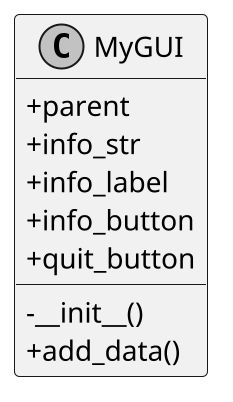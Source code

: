 @startuml
skinparam monochrome true
skinparam classAttributeIconSize 0
scale 2
class MyGUI{
    +parent
    +info_str
    +info_label
    +info_button
    +quit_button
    -__init__()
    +add_data()
}
@enduml